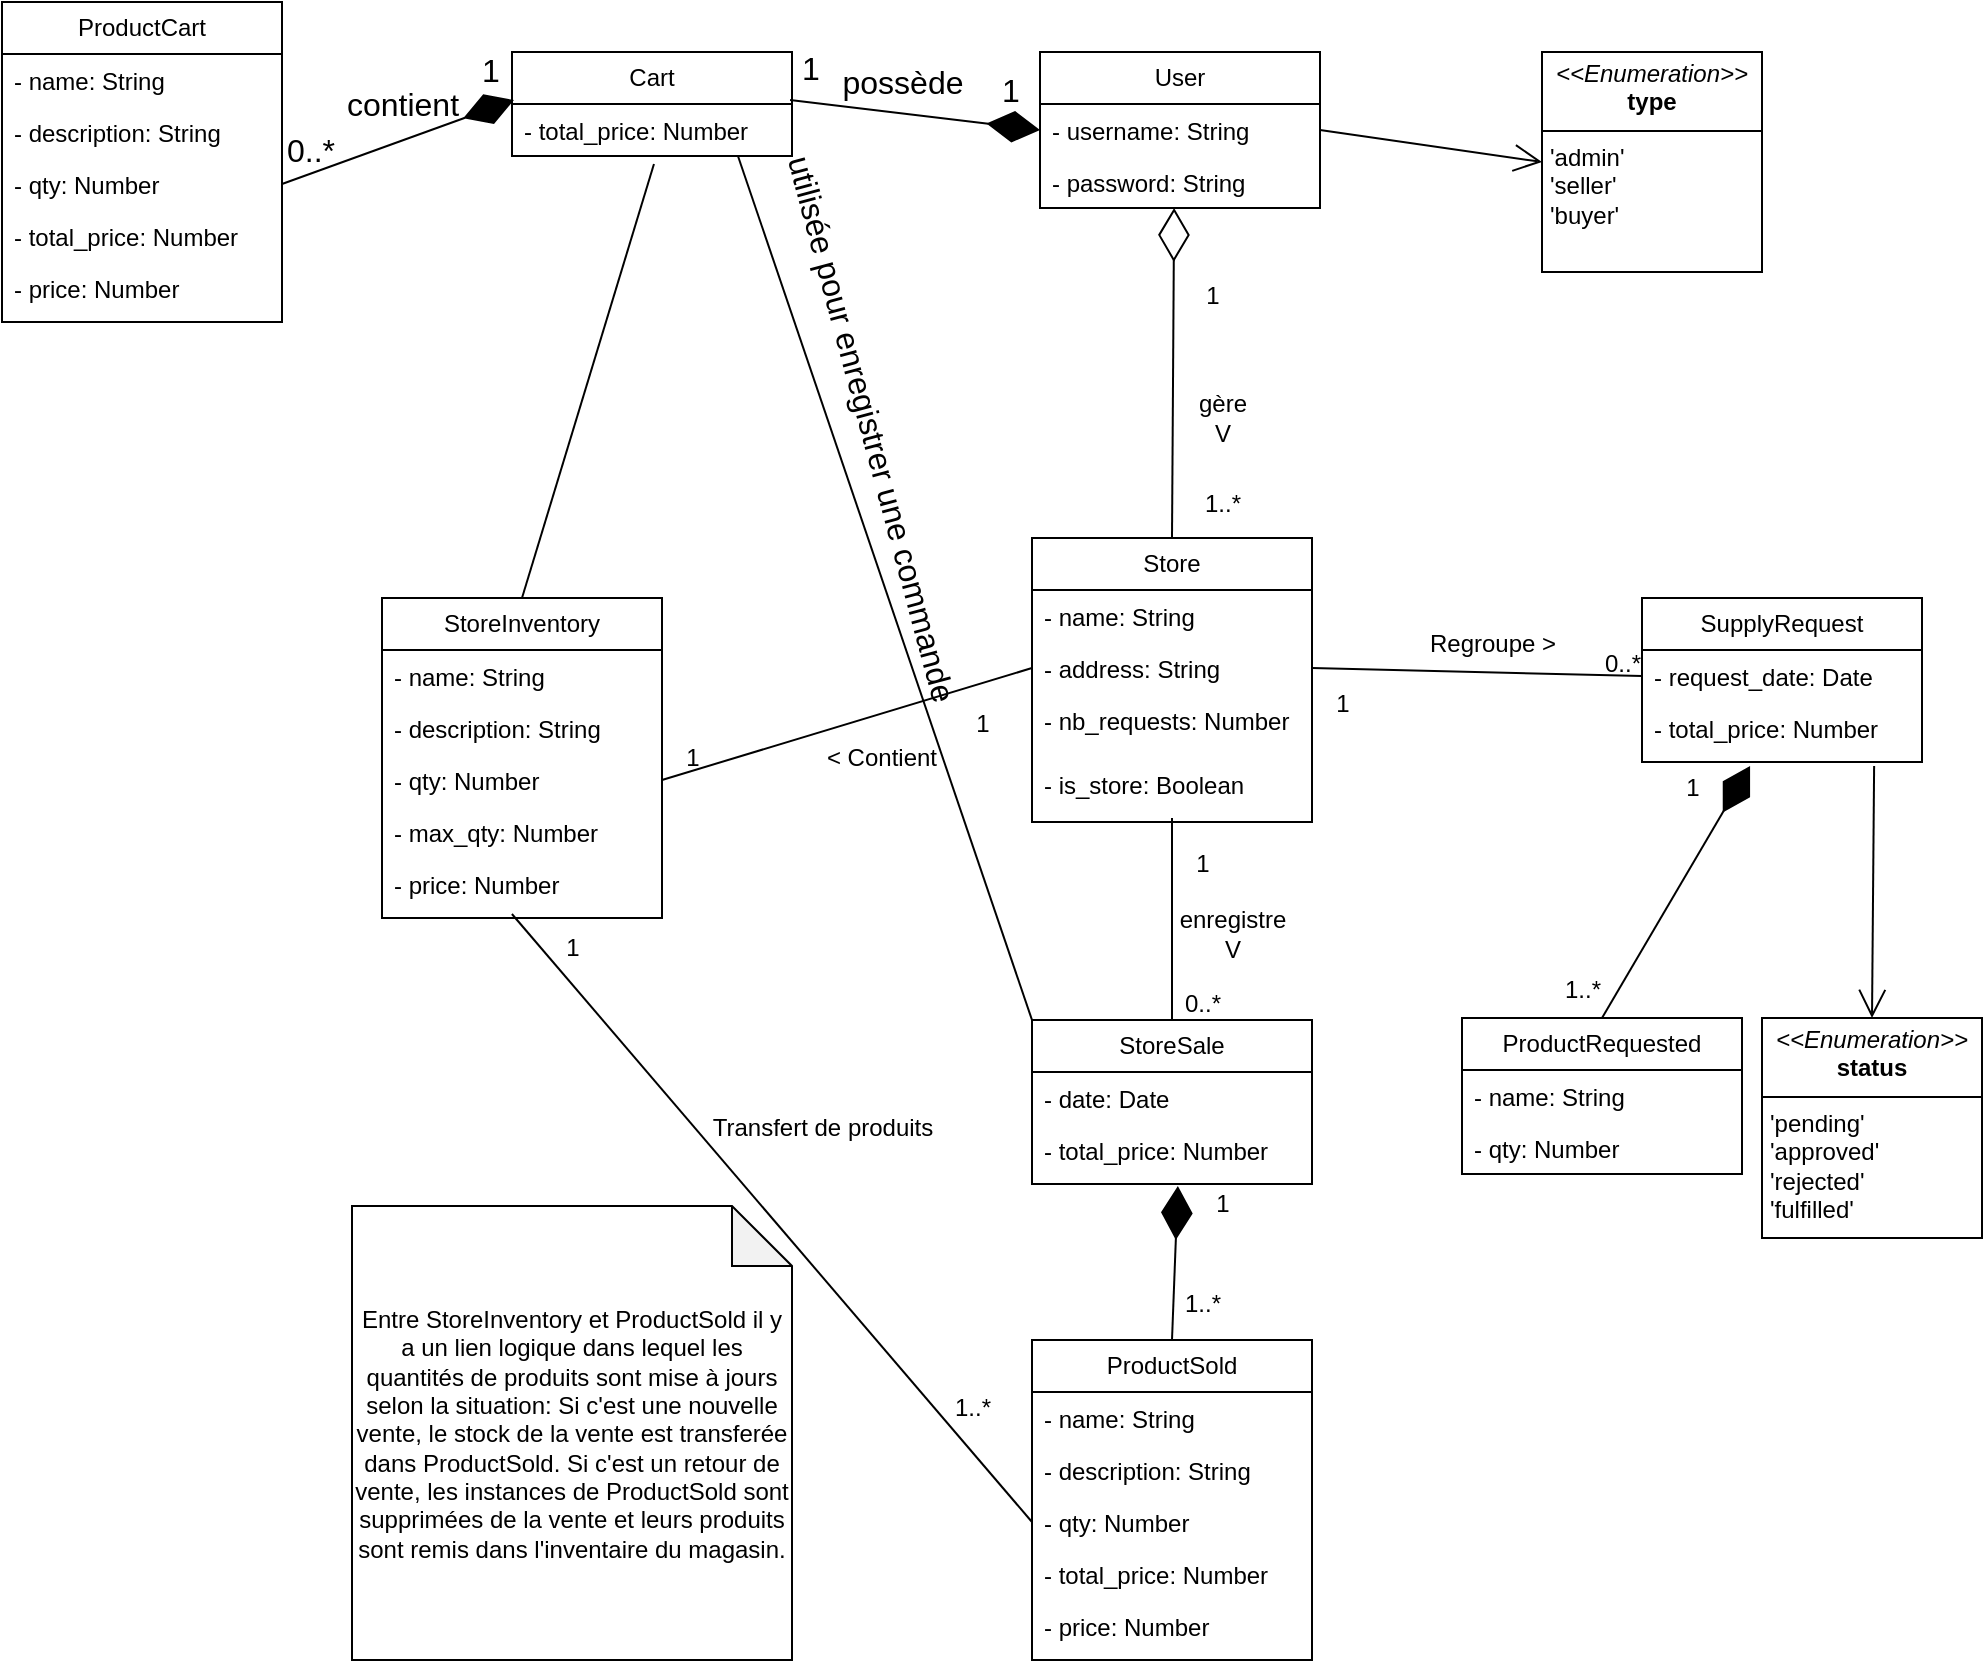 <mxfile version="27.1.6">
  <diagram name="Page-1" id="k3tzlB8XghA4WyJ-DVOV">
    <mxGraphModel dx="1553" dy="1908" grid="1" gridSize="10" guides="1" tooltips="1" connect="1" arrows="1" fold="1" page="1" pageScale="1" pageWidth="850" pageHeight="1100" math="0" shadow="0">
      <root>
        <mxCell id="0" />
        <mxCell id="1" parent="0" />
        <mxCell id="zQhMr7AfknGwRGQQnedS-1" value="Store" style="swimlane;fontStyle=0;childLayout=stackLayout;horizontal=1;startSize=26;fillColor=none;horizontalStack=0;resizeParent=1;resizeParentMax=0;resizeLast=0;collapsible=1;marginBottom=0;whiteSpace=wrap;html=1;" parent="1" vertex="1">
          <mxGeometry x="355" y="30" width="140" height="142" as="geometry" />
        </mxCell>
        <mxCell id="zQhMr7AfknGwRGQQnedS-2" value="- name: String" style="text;strokeColor=none;fillColor=none;align=left;verticalAlign=top;spacingLeft=4;spacingRight=4;overflow=hidden;rotatable=0;points=[[0,0.5],[1,0.5]];portConstraint=eastwest;whiteSpace=wrap;html=1;" parent="zQhMr7AfknGwRGQQnedS-1" vertex="1">
          <mxGeometry y="26" width="140" height="26" as="geometry" />
        </mxCell>
        <mxCell id="zQhMr7AfknGwRGQQnedS-3" value="- address: String" style="text;strokeColor=none;fillColor=none;align=left;verticalAlign=top;spacingLeft=4;spacingRight=4;overflow=hidden;rotatable=0;points=[[0,0.5],[1,0.5]];portConstraint=eastwest;whiteSpace=wrap;html=1;" parent="zQhMr7AfknGwRGQQnedS-1" vertex="1">
          <mxGeometry y="52" width="140" height="26" as="geometry" />
        </mxCell>
        <mxCell id="zQhMr7AfknGwRGQQnedS-4" value="- nb_requests: Number" style="text;strokeColor=none;fillColor=none;align=left;verticalAlign=top;spacingLeft=4;spacingRight=4;overflow=hidden;rotatable=0;points=[[0,0.5],[1,0.5]];portConstraint=eastwest;whiteSpace=wrap;html=1;" parent="zQhMr7AfknGwRGQQnedS-1" vertex="1">
          <mxGeometry y="78" width="140" height="32" as="geometry" />
        </mxCell>
        <mxCell id="6a12NX3yjwQNqYNZVY4e-1" value="- is_store: Boolean" style="text;strokeColor=none;fillColor=none;align=left;verticalAlign=top;spacingLeft=4;spacingRight=4;overflow=hidden;rotatable=0;points=[[0,0.5],[1,0.5]];portConstraint=eastwest;whiteSpace=wrap;html=1;" parent="zQhMr7AfknGwRGQQnedS-1" vertex="1">
          <mxGeometry y="110" width="140" height="32" as="geometry" />
        </mxCell>
        <mxCell id="zQhMr7AfknGwRGQQnedS-5" value="StoreInventory" style="swimlane;fontStyle=0;childLayout=stackLayout;horizontal=1;startSize=26;fillColor=none;horizontalStack=0;resizeParent=1;resizeParentMax=0;resizeLast=0;collapsible=1;marginBottom=0;whiteSpace=wrap;html=1;" parent="1" vertex="1">
          <mxGeometry x="30" y="60" width="140" height="160" as="geometry" />
        </mxCell>
        <mxCell id="zQhMr7AfknGwRGQQnedS-6" value="- name: String" style="text;strokeColor=none;fillColor=none;align=left;verticalAlign=top;spacingLeft=4;spacingRight=4;overflow=hidden;rotatable=0;points=[[0,0.5],[1,0.5]];portConstraint=eastwest;whiteSpace=wrap;html=1;" parent="zQhMr7AfknGwRGQQnedS-5" vertex="1">
          <mxGeometry y="26" width="140" height="26" as="geometry" />
        </mxCell>
        <mxCell id="zQhMr7AfknGwRGQQnedS-7" value="- description: String" style="text;strokeColor=none;fillColor=none;align=left;verticalAlign=top;spacingLeft=4;spacingRight=4;overflow=hidden;rotatable=0;points=[[0,0.5],[1,0.5]];portConstraint=eastwest;whiteSpace=wrap;html=1;" parent="zQhMr7AfknGwRGQQnedS-5" vertex="1">
          <mxGeometry y="52" width="140" height="26" as="geometry" />
        </mxCell>
        <mxCell id="zQhMr7AfknGwRGQQnedS-9" value="- qty: Number" style="text;strokeColor=none;fillColor=none;align=left;verticalAlign=top;spacingLeft=4;spacingRight=4;overflow=hidden;rotatable=0;points=[[0,0.5],[1,0.5]];portConstraint=eastwest;whiteSpace=wrap;html=1;" parent="zQhMr7AfknGwRGQQnedS-5" vertex="1">
          <mxGeometry y="78" width="140" height="26" as="geometry" />
        </mxCell>
        <mxCell id="zQhMr7AfknGwRGQQnedS-10" value="- max_qty: Number" style="text;strokeColor=none;fillColor=none;align=left;verticalAlign=top;spacingLeft=4;spacingRight=4;overflow=hidden;rotatable=0;points=[[0,0.5],[1,0.5]];portConstraint=eastwest;whiteSpace=wrap;html=1;" parent="zQhMr7AfknGwRGQQnedS-5" vertex="1">
          <mxGeometry y="104" width="140" height="26" as="geometry" />
        </mxCell>
        <mxCell id="zQhMr7AfknGwRGQQnedS-8" value="- price: Number" style="text;strokeColor=none;fillColor=none;align=left;verticalAlign=top;spacingLeft=4;spacingRight=4;overflow=hidden;rotatable=0;points=[[0,0.5],[1,0.5]];portConstraint=eastwest;whiteSpace=wrap;html=1;" parent="zQhMr7AfknGwRGQQnedS-5" vertex="1">
          <mxGeometry y="130" width="140" height="30" as="geometry" />
        </mxCell>
        <mxCell id="zQhMr7AfknGwRGQQnedS-11" value="ProductSold" style="swimlane;fontStyle=0;childLayout=stackLayout;horizontal=1;startSize=26;fillColor=none;horizontalStack=0;resizeParent=1;resizeParentMax=0;resizeLast=0;collapsible=1;marginBottom=0;whiteSpace=wrap;html=1;" parent="1" vertex="1">
          <mxGeometry x="355" y="431" width="140" height="160" as="geometry" />
        </mxCell>
        <mxCell id="zQhMr7AfknGwRGQQnedS-12" value="- name: String" style="text;strokeColor=none;fillColor=none;align=left;verticalAlign=top;spacingLeft=4;spacingRight=4;overflow=hidden;rotatable=0;points=[[0,0.5],[1,0.5]];portConstraint=eastwest;whiteSpace=wrap;html=1;" parent="zQhMr7AfknGwRGQQnedS-11" vertex="1">
          <mxGeometry y="26" width="140" height="26" as="geometry" />
        </mxCell>
        <mxCell id="zQhMr7AfknGwRGQQnedS-13" value="- description: String" style="text;strokeColor=none;fillColor=none;align=left;verticalAlign=top;spacingLeft=4;spacingRight=4;overflow=hidden;rotatable=0;points=[[0,0.5],[1,0.5]];portConstraint=eastwest;whiteSpace=wrap;html=1;" parent="zQhMr7AfknGwRGQQnedS-11" vertex="1">
          <mxGeometry y="52" width="140" height="26" as="geometry" />
        </mxCell>
        <mxCell id="zQhMr7AfknGwRGQQnedS-14" value="- qty: Number" style="text;strokeColor=none;fillColor=none;align=left;verticalAlign=top;spacingLeft=4;spacingRight=4;overflow=hidden;rotatable=0;points=[[0,0.5],[1,0.5]];portConstraint=eastwest;whiteSpace=wrap;html=1;" parent="zQhMr7AfknGwRGQQnedS-11" vertex="1">
          <mxGeometry y="78" width="140" height="26" as="geometry" />
        </mxCell>
        <mxCell id="zQhMr7AfknGwRGQQnedS-15" value="- total_price: Number" style="text;strokeColor=none;fillColor=none;align=left;verticalAlign=top;spacingLeft=4;spacingRight=4;overflow=hidden;rotatable=0;points=[[0,0.5],[1,0.5]];portConstraint=eastwest;whiteSpace=wrap;html=1;" parent="zQhMr7AfknGwRGQQnedS-11" vertex="1">
          <mxGeometry y="104" width="140" height="26" as="geometry" />
        </mxCell>
        <mxCell id="zQhMr7AfknGwRGQQnedS-16" value="- price: Number" style="text;strokeColor=none;fillColor=none;align=left;verticalAlign=top;spacingLeft=4;spacingRight=4;overflow=hidden;rotatable=0;points=[[0,0.5],[1,0.5]];portConstraint=eastwest;whiteSpace=wrap;html=1;" parent="zQhMr7AfknGwRGQQnedS-11" vertex="1">
          <mxGeometry y="130" width="140" height="30" as="geometry" />
        </mxCell>
        <mxCell id="zQhMr7AfknGwRGQQnedS-17" value="StoreSale" style="swimlane;fontStyle=0;childLayout=stackLayout;horizontal=1;startSize=26;fillColor=none;horizontalStack=0;resizeParent=1;resizeParentMax=0;resizeLast=0;collapsible=1;marginBottom=0;whiteSpace=wrap;html=1;" parent="1" vertex="1">
          <mxGeometry x="355" y="271" width="140" height="82" as="geometry" />
        </mxCell>
        <mxCell id="zQhMr7AfknGwRGQQnedS-21" value="- date: Date" style="text;strokeColor=none;fillColor=none;align=left;verticalAlign=top;spacingLeft=4;spacingRight=4;overflow=hidden;rotatable=0;points=[[0,0.5],[1,0.5]];portConstraint=eastwest;whiteSpace=wrap;html=1;" parent="zQhMr7AfknGwRGQQnedS-17" vertex="1">
          <mxGeometry y="26" width="140" height="26" as="geometry" />
        </mxCell>
        <mxCell id="zQhMr7AfknGwRGQQnedS-22" value="- total_price: Number" style="text;strokeColor=none;fillColor=none;align=left;verticalAlign=top;spacingLeft=4;spacingRight=4;overflow=hidden;rotatable=0;points=[[0,0.5],[1,0.5]];portConstraint=eastwest;whiteSpace=wrap;html=1;" parent="zQhMr7AfknGwRGQQnedS-17" vertex="1">
          <mxGeometry y="52" width="140" height="30" as="geometry" />
        </mxCell>
        <mxCell id="zQhMr7AfknGwRGQQnedS-27" value="SupplyRequest" style="swimlane;fontStyle=0;childLayout=stackLayout;horizontal=1;startSize=26;fillColor=none;horizontalStack=0;resizeParent=1;resizeParentMax=0;resizeLast=0;collapsible=1;marginBottom=0;whiteSpace=wrap;html=1;" parent="1" vertex="1">
          <mxGeometry x="660" y="60" width="140" height="82" as="geometry" />
        </mxCell>
        <mxCell id="zQhMr7AfknGwRGQQnedS-28" value="- request_date: Date" style="text;strokeColor=none;fillColor=none;align=left;verticalAlign=top;spacingLeft=4;spacingRight=4;overflow=hidden;rotatable=0;points=[[0,0.5],[1,0.5]];portConstraint=eastwest;whiteSpace=wrap;html=1;" parent="zQhMr7AfknGwRGQQnedS-27" vertex="1">
          <mxGeometry y="26" width="140" height="26" as="geometry" />
        </mxCell>
        <mxCell id="zQhMr7AfknGwRGQQnedS-29" value="- total_price: Number" style="text;strokeColor=none;fillColor=none;align=left;verticalAlign=top;spacingLeft=4;spacingRight=4;overflow=hidden;rotatable=0;points=[[0,0.5],[1,0.5]];portConstraint=eastwest;whiteSpace=wrap;html=1;" parent="zQhMr7AfknGwRGQQnedS-27" vertex="1">
          <mxGeometry y="52" width="140" height="30" as="geometry" />
        </mxCell>
        <mxCell id="zQhMr7AfknGwRGQQnedS-30" value="&lt;p style=&quot;margin:0px;margin-top:4px;text-align:center;&quot;&gt;&lt;i&gt;&amp;lt;&amp;lt;Enumeration&amp;gt;&amp;gt;&lt;/i&gt;&lt;br&gt;&lt;b&gt;status&lt;/b&gt;&lt;/p&gt;&lt;hr size=&quot;1&quot; style=&quot;border-style:solid;&quot;&gt;&lt;p style=&quot;margin:0px;margin-left:4px;&quot;&gt;&#39;pending&#39;&lt;/p&gt;&lt;p style=&quot;margin:0px;margin-left:4px;&quot;&gt;&#39;approved&#39;&lt;/p&gt;&lt;p style=&quot;margin:0px;margin-left:4px;&quot;&gt;&#39;rejected&#39;&lt;/p&gt;&lt;p style=&quot;margin:0px;margin-left:4px;&quot;&gt;&#39;fulfilled&#39;&lt;/p&gt;" style="verticalAlign=top;align=left;overflow=fill;html=1;whiteSpace=wrap;" parent="1" vertex="1">
          <mxGeometry x="720" y="270" width="110" height="110" as="geometry" />
        </mxCell>
        <mxCell id="zQhMr7AfknGwRGQQnedS-31" value="ProductRequested" style="swimlane;fontStyle=0;childLayout=stackLayout;horizontal=1;startSize=26;fillColor=none;horizontalStack=0;resizeParent=1;resizeParentMax=0;resizeLast=0;collapsible=1;marginBottom=0;whiteSpace=wrap;html=1;" parent="1" vertex="1">
          <mxGeometry x="570" y="270" width="140" height="78" as="geometry" />
        </mxCell>
        <mxCell id="zQhMr7AfknGwRGQQnedS-32" value="- name: String" style="text;strokeColor=none;fillColor=none;align=left;verticalAlign=top;spacingLeft=4;spacingRight=4;overflow=hidden;rotatable=0;points=[[0,0.5],[1,0.5]];portConstraint=eastwest;whiteSpace=wrap;html=1;" parent="zQhMr7AfknGwRGQQnedS-31" vertex="1">
          <mxGeometry y="26" width="140" height="26" as="geometry" />
        </mxCell>
        <mxCell id="zQhMr7AfknGwRGQQnedS-34" value="- qty: Number" style="text;strokeColor=none;fillColor=none;align=left;verticalAlign=top;spacingLeft=4;spacingRight=4;overflow=hidden;rotatable=0;points=[[0,0.5],[1,0.5]];portConstraint=eastwest;whiteSpace=wrap;html=1;" parent="zQhMr7AfknGwRGQQnedS-31" vertex="1">
          <mxGeometry y="52" width="140" height="26" as="geometry" />
        </mxCell>
        <mxCell id="zQhMr7AfknGwRGQQnedS-43" value="" style="endArrow=open;endFill=1;endSize=12;html=1;rounded=0;exitX=0.829;exitY=1.067;exitDx=0;exitDy=0;entryX=0.5;entryY=0;entryDx=0;entryDy=0;exitPerimeter=0;" parent="1" source="zQhMr7AfknGwRGQQnedS-29" target="zQhMr7AfknGwRGQQnedS-30" edge="1">
          <mxGeometry width="160" relative="1" as="geometry">
            <mxPoint x="510" y="650" as="sourcePoint" />
            <mxPoint x="780" y="380" as="targetPoint" />
          </mxGeometry>
        </mxCell>
        <mxCell id="zQhMr7AfknGwRGQQnedS-44" value="" style="endArrow=diamondThin;endFill=1;endSize=24;html=1;rounded=0;entryX=0.386;entryY=1.067;entryDx=0;entryDy=0;entryPerimeter=0;exitX=0.5;exitY=0;exitDx=0;exitDy=0;" parent="1" source="zQhMr7AfknGwRGQQnedS-31" target="zQhMr7AfknGwRGQQnedS-29" edge="1">
          <mxGeometry width="160" relative="1" as="geometry">
            <mxPoint x="570" y="590" as="sourcePoint" />
            <mxPoint x="730" y="590" as="targetPoint" />
          </mxGeometry>
        </mxCell>
        <mxCell id="zQhMr7AfknGwRGQQnedS-45" value="" style="endArrow=diamondThin;endFill=1;endSize=24;html=1;rounded=0;entryX=0.521;entryY=1.033;entryDx=0;entryDy=0;entryPerimeter=0;exitX=0.5;exitY=0;exitDx=0;exitDy=0;" parent="1" source="zQhMr7AfknGwRGQQnedS-11" target="zQhMr7AfknGwRGQQnedS-22" edge="1">
          <mxGeometry width="160" relative="1" as="geometry">
            <mxPoint x="170" y="550" as="sourcePoint" />
            <mxPoint x="330" y="550" as="targetPoint" />
          </mxGeometry>
        </mxCell>
        <mxCell id="zQhMr7AfknGwRGQQnedS-46" value="1" style="text;html=1;align=center;verticalAlign=middle;resizable=0;points=[];autosize=1;strokeColor=none;fillColor=none;" parent="1" vertex="1">
          <mxGeometry x="435" y="348" width="30" height="30" as="geometry" />
        </mxCell>
        <mxCell id="zQhMr7AfknGwRGQQnedS-47" value="1..*" style="text;html=1;align=center;verticalAlign=middle;resizable=0;points=[];autosize=1;strokeColor=none;fillColor=none;" parent="1" vertex="1">
          <mxGeometry x="420" y="398" width="40" height="30" as="geometry" />
        </mxCell>
        <mxCell id="zQhMr7AfknGwRGQQnedS-48" value="1" style="text;html=1;align=center;verticalAlign=middle;resizable=0;points=[];autosize=1;strokeColor=none;fillColor=none;" parent="1" vertex="1">
          <mxGeometry x="670" y="140" width="30" height="30" as="geometry" />
        </mxCell>
        <mxCell id="zQhMr7AfknGwRGQQnedS-49" value="1..*" style="text;html=1;align=center;verticalAlign=middle;resizable=0;points=[];autosize=1;strokeColor=none;fillColor=none;" parent="1" vertex="1">
          <mxGeometry x="610" y="241" width="40" height="30" as="geometry" />
        </mxCell>
        <mxCell id="zQhMr7AfknGwRGQQnedS-51" value="" style="endArrow=none;html=1;rounded=0;entryX=0;entryY=0.5;entryDx=0;entryDy=0;exitX=1;exitY=0.5;exitDx=0;exitDy=0;" parent="1" source="zQhMr7AfknGwRGQQnedS-9" target="zQhMr7AfknGwRGQQnedS-3" edge="1">
          <mxGeometry width="50" height="50" relative="1" as="geometry">
            <mxPoint x="150" y="270" as="sourcePoint" />
            <mxPoint x="200" y="220" as="targetPoint" />
          </mxGeometry>
        </mxCell>
        <mxCell id="zQhMr7AfknGwRGQQnedS-52" value="" style="endArrow=none;html=1;rounded=0;entryX=0.5;entryY=0.938;entryDx=0;entryDy=0;entryPerimeter=0;exitX=0.5;exitY=0;exitDx=0;exitDy=0;" parent="1" source="zQhMr7AfknGwRGQQnedS-17" target="6a12NX3yjwQNqYNZVY4e-1" edge="1">
          <mxGeometry width="50" height="50" relative="1" as="geometry">
            <mxPoint x="300" y="290" as="sourcePoint" />
            <mxPoint x="350" y="240" as="targetPoint" />
          </mxGeometry>
        </mxCell>
        <mxCell id="zQhMr7AfknGwRGQQnedS-53" value="" style="endArrow=none;html=1;rounded=0;entryX=1;entryY=0.5;entryDx=0;entryDy=0;exitX=0;exitY=0.5;exitDx=0;exitDy=0;" parent="1" source="zQhMr7AfknGwRGQQnedS-28" target="zQhMr7AfknGwRGQQnedS-3" edge="1">
          <mxGeometry width="50" height="50" relative="1" as="geometry">
            <mxPoint x="90" y="550" as="sourcePoint" />
            <mxPoint x="140" y="500" as="targetPoint" />
          </mxGeometry>
        </mxCell>
        <mxCell id="zQhMr7AfknGwRGQQnedS-54" value="1" style="text;html=1;align=center;verticalAlign=middle;resizable=0;points=[];autosize=1;strokeColor=none;fillColor=none;" parent="1" vertex="1">
          <mxGeometry x="315" y="108" width="30" height="30" as="geometry" />
        </mxCell>
        <mxCell id="zQhMr7AfknGwRGQQnedS-55" value="1" style="text;html=1;align=center;verticalAlign=middle;resizable=0;points=[];autosize=1;strokeColor=none;fillColor=none;" parent="1" vertex="1">
          <mxGeometry x="495" y="98" width="30" height="30" as="geometry" />
        </mxCell>
        <mxCell id="zQhMr7AfknGwRGQQnedS-56" value="1" style="text;html=1;align=center;verticalAlign=middle;resizable=0;points=[];autosize=1;strokeColor=none;fillColor=none;" parent="1" vertex="1">
          <mxGeometry x="425" y="178" width="30" height="30" as="geometry" />
        </mxCell>
        <mxCell id="zQhMr7AfknGwRGQQnedS-57" value="1" style="text;html=1;align=center;verticalAlign=middle;resizable=0;points=[];autosize=1;strokeColor=none;fillColor=none;" parent="1" vertex="1">
          <mxGeometry x="170" y="125" width="30" height="30" as="geometry" />
        </mxCell>
        <mxCell id="zQhMr7AfknGwRGQQnedS-58" value="0..*" style="text;html=1;align=center;verticalAlign=middle;resizable=0;points=[];autosize=1;strokeColor=none;fillColor=none;" parent="1" vertex="1">
          <mxGeometry x="420" y="248" width="40" height="30" as="geometry" />
        </mxCell>
        <mxCell id="zQhMr7AfknGwRGQQnedS-59" value="0..*" style="text;html=1;align=center;verticalAlign=middle;resizable=0;points=[];autosize=1;strokeColor=none;fillColor=none;" parent="1" vertex="1">
          <mxGeometry x="630" y="78" width="40" height="30" as="geometry" />
        </mxCell>
        <mxCell id="zQhMr7AfknGwRGQQnedS-60" value="&amp;lt; Contient" style="text;html=1;align=center;verticalAlign=middle;whiteSpace=wrap;rounded=0;" parent="1" vertex="1">
          <mxGeometry x="250" y="125" width="60" height="30" as="geometry" />
        </mxCell>
        <mxCell id="zQhMr7AfknGwRGQQnedS-61" value="enregistre&lt;br&gt;V" style="text;html=1;align=center;verticalAlign=middle;resizable=0;points=[];autosize=1;strokeColor=none;fillColor=none;" parent="1" vertex="1">
          <mxGeometry x="415" y="208" width="80" height="40" as="geometry" />
        </mxCell>
        <mxCell id="zQhMr7AfknGwRGQQnedS-62" value="Regroupe &amp;gt;" style="text;html=1;align=center;verticalAlign=middle;resizable=0;points=[];autosize=1;strokeColor=none;fillColor=none;" parent="1" vertex="1">
          <mxGeometry x="540" y="68" width="90" height="30" as="geometry" />
        </mxCell>
        <mxCell id="6a12NX3yjwQNqYNZVY4e-2" value="" style="endArrow=none;html=1;rounded=0;entryX=0.464;entryY=0.933;entryDx=0;entryDy=0;entryPerimeter=0;exitX=0;exitY=0.5;exitDx=0;exitDy=0;" parent="1" source="zQhMr7AfknGwRGQQnedS-14" target="zQhMr7AfknGwRGQQnedS-8" edge="1">
          <mxGeometry width="50" height="50" relative="1" as="geometry">
            <mxPoint x="70" y="360" as="sourcePoint" />
            <mxPoint x="120" y="310" as="targetPoint" />
          </mxGeometry>
        </mxCell>
        <mxCell id="6a12NX3yjwQNqYNZVY4e-3" value="1" style="text;html=1;align=center;verticalAlign=middle;resizable=0;points=[];autosize=1;strokeColor=none;fillColor=none;" parent="1" vertex="1">
          <mxGeometry x="110" y="220" width="30" height="30" as="geometry" />
        </mxCell>
        <mxCell id="6a12NX3yjwQNqYNZVY4e-4" value="1..*" style="text;html=1;align=center;verticalAlign=middle;resizable=0;points=[];autosize=1;strokeColor=none;fillColor=none;" parent="1" vertex="1">
          <mxGeometry x="305" y="450" width="40" height="30" as="geometry" />
        </mxCell>
        <mxCell id="6a12NX3yjwQNqYNZVY4e-5" value="Transfert de produits" style="text;html=1;align=center;verticalAlign=middle;resizable=0;points=[];autosize=1;strokeColor=none;fillColor=none;" parent="1" vertex="1">
          <mxGeometry x="185" y="310" width="130" height="30" as="geometry" />
        </mxCell>
        <mxCell id="6a12NX3yjwQNqYNZVY4e-6" value="Entre StoreInventory et ProductSold il y a un lien logique dans lequel les quantités de produits sont mise à jours selon la situation: Si c&#39;est une nouvelle vente, le stock de la vente est transferée dans ProductSold. Si c&#39;est un retour de vente, les instances de ProductSold sont supprimées de la vente et leurs produits sont remis dans l&#39;inventaire du magasin." style="shape=note;whiteSpace=wrap;html=1;backgroundOutline=1;darkOpacity=0.05;" parent="1" vertex="1">
          <mxGeometry x="15" y="364" width="220" height="227" as="geometry" />
        </mxCell>
        <mxCell id="g2D_Cmm5QyLG8SQXhBRO-1" value="User" style="swimlane;fontStyle=0;childLayout=stackLayout;horizontal=1;startSize=26;fillColor=none;horizontalStack=0;resizeParent=1;resizeParentMax=0;resizeLast=0;collapsible=1;marginBottom=0;whiteSpace=wrap;html=1;" parent="1" vertex="1">
          <mxGeometry x="359" y="-213" width="140" height="78" as="geometry" />
        </mxCell>
        <mxCell id="g2D_Cmm5QyLG8SQXhBRO-2" value="- username: String" style="text;strokeColor=none;fillColor=none;align=left;verticalAlign=top;spacingLeft=4;spacingRight=4;overflow=hidden;rotatable=0;points=[[0,0.5],[1,0.5]];portConstraint=eastwest;whiteSpace=wrap;html=1;" parent="g2D_Cmm5QyLG8SQXhBRO-1" vertex="1">
          <mxGeometry y="26" width="140" height="26" as="geometry" />
        </mxCell>
        <mxCell id="g2D_Cmm5QyLG8SQXhBRO-3" value="- password: String" style="text;strokeColor=none;fillColor=none;align=left;verticalAlign=top;spacingLeft=4;spacingRight=4;overflow=hidden;rotatable=0;points=[[0,0.5],[1,0.5]];portConstraint=eastwest;whiteSpace=wrap;html=1;" parent="g2D_Cmm5QyLG8SQXhBRO-1" vertex="1">
          <mxGeometry y="52" width="140" height="26" as="geometry" />
        </mxCell>
        <mxCell id="g2D_Cmm5QyLG8SQXhBRO-7" value="" style="endArrow=diamondThin;endFill=0;endSize=24;html=1;rounded=0;entryX=0.479;entryY=1;entryDx=0;entryDy=0;entryPerimeter=0;exitX=0.5;exitY=0;exitDx=0;exitDy=0;" parent="1" source="zQhMr7AfknGwRGQQnedS-1" target="g2D_Cmm5QyLG8SQXhBRO-3" edge="1">
          <mxGeometry width="160" relative="1" as="geometry">
            <mxPoint x="270" y="-70" as="sourcePoint" />
            <mxPoint x="423.04" y="-103.01" as="targetPoint" />
          </mxGeometry>
        </mxCell>
        <mxCell id="g2D_Cmm5QyLG8SQXhBRO-8" value="1" style="text;html=1;align=center;verticalAlign=middle;resizable=0;points=[];autosize=1;strokeColor=none;fillColor=none;" parent="1" vertex="1">
          <mxGeometry x="430" y="-106" width="30" height="30" as="geometry" />
        </mxCell>
        <mxCell id="g2D_Cmm5QyLG8SQXhBRO-9" value="1..*" style="text;html=1;align=center;verticalAlign=middle;resizable=0;points=[];autosize=1;strokeColor=none;fillColor=none;" parent="1" vertex="1">
          <mxGeometry x="430" y="-2" width="40" height="30" as="geometry" />
        </mxCell>
        <mxCell id="g2D_Cmm5QyLG8SQXhBRO-10" value="gère&lt;div&gt;V&lt;/div&gt;" style="text;html=1;align=center;verticalAlign=middle;resizable=0;points=[];autosize=1;strokeColor=none;fillColor=none;" parent="1" vertex="1">
          <mxGeometry x="425" y="-50" width="50" height="40" as="geometry" />
        </mxCell>
        <mxCell id="70goZkKCn1Ls-VjYRvwM-1" value="&lt;p style=&quot;margin:0px;margin-top:4px;text-align:center;&quot;&gt;&lt;i&gt;&amp;lt;&amp;lt;Enumeration&amp;gt;&amp;gt;&lt;/i&gt;&lt;br&gt;&lt;b&gt;type&lt;/b&gt;&lt;/p&gt;&lt;hr size=&quot;1&quot; style=&quot;border-style:solid;&quot;&gt;&lt;p style=&quot;margin:0px;margin-left:4px;&quot;&gt;&#39;admin&#39;&lt;/p&gt;&lt;p style=&quot;margin:0px;margin-left:4px;&quot;&gt;&#39;seller&#39;&lt;/p&gt;&lt;p style=&quot;margin:0px;margin-left:4px;&quot;&gt;&#39;buyer&#39;&lt;/p&gt;" style="verticalAlign=top;align=left;overflow=fill;html=1;whiteSpace=wrap;" vertex="1" parent="1">
          <mxGeometry x="610" y="-213" width="110" height="110" as="geometry" />
        </mxCell>
        <mxCell id="70goZkKCn1Ls-VjYRvwM-2" value="" style="endArrow=open;endFill=1;endSize=12;html=1;rounded=0;exitX=1;exitY=0.5;exitDx=0;exitDy=0;entryX=0;entryY=0.5;entryDx=0;entryDy=0;" edge="1" parent="1" source="g2D_Cmm5QyLG8SQXhBRO-2" target="70goZkKCn1Ls-VjYRvwM-1">
          <mxGeometry width="160" relative="1" as="geometry">
            <mxPoint x="541" y="-190" as="sourcePoint" />
            <mxPoint x="540" y="-64" as="targetPoint" />
          </mxGeometry>
        </mxCell>
        <mxCell id="70goZkKCn1Ls-VjYRvwM-3" value="Cart" style="swimlane;fontStyle=0;childLayout=stackLayout;horizontal=1;startSize=26;fillColor=none;horizontalStack=0;resizeParent=1;resizeParentMax=0;resizeLast=0;collapsible=1;marginBottom=0;whiteSpace=wrap;html=1;" vertex="1" parent="1">
          <mxGeometry x="95" y="-213" width="140" height="52" as="geometry" />
        </mxCell>
        <mxCell id="70goZkKCn1Ls-VjYRvwM-4" value="- total_price: Number" style="text;strokeColor=none;fillColor=none;align=left;verticalAlign=top;spacingLeft=4;spacingRight=4;overflow=hidden;rotatable=0;points=[[0,0.5],[1,0.5]];portConstraint=eastwest;whiteSpace=wrap;html=1;" vertex="1" parent="70goZkKCn1Ls-VjYRvwM-3">
          <mxGeometry y="26" width="140" height="26" as="geometry" />
        </mxCell>
        <mxCell id="70goZkKCn1Ls-VjYRvwM-6" value="ProductCart" style="swimlane;fontStyle=0;childLayout=stackLayout;horizontal=1;startSize=26;fillColor=none;horizontalStack=0;resizeParent=1;resizeParentMax=0;resizeLast=0;collapsible=1;marginBottom=0;whiteSpace=wrap;html=1;" vertex="1" parent="1">
          <mxGeometry x="-160" y="-238" width="140" height="160" as="geometry" />
        </mxCell>
        <mxCell id="70goZkKCn1Ls-VjYRvwM-7" value="- name: String" style="text;strokeColor=none;fillColor=none;align=left;verticalAlign=top;spacingLeft=4;spacingRight=4;overflow=hidden;rotatable=0;points=[[0,0.5],[1,0.5]];portConstraint=eastwest;whiteSpace=wrap;html=1;" vertex="1" parent="70goZkKCn1Ls-VjYRvwM-6">
          <mxGeometry y="26" width="140" height="26" as="geometry" />
        </mxCell>
        <mxCell id="70goZkKCn1Ls-VjYRvwM-8" value="- description: String" style="text;strokeColor=none;fillColor=none;align=left;verticalAlign=top;spacingLeft=4;spacingRight=4;overflow=hidden;rotatable=0;points=[[0,0.5],[1,0.5]];portConstraint=eastwest;whiteSpace=wrap;html=1;" vertex="1" parent="70goZkKCn1Ls-VjYRvwM-6">
          <mxGeometry y="52" width="140" height="26" as="geometry" />
        </mxCell>
        <mxCell id="70goZkKCn1Ls-VjYRvwM-9" value="- qty: Number" style="text;strokeColor=none;fillColor=none;align=left;verticalAlign=top;spacingLeft=4;spacingRight=4;overflow=hidden;rotatable=0;points=[[0,0.5],[1,0.5]];portConstraint=eastwest;whiteSpace=wrap;html=1;" vertex="1" parent="70goZkKCn1Ls-VjYRvwM-6">
          <mxGeometry y="78" width="140" height="26" as="geometry" />
        </mxCell>
        <mxCell id="70goZkKCn1Ls-VjYRvwM-10" value="- total_price: Number" style="text;strokeColor=none;fillColor=none;align=left;verticalAlign=top;spacingLeft=4;spacingRight=4;overflow=hidden;rotatable=0;points=[[0,0.5],[1,0.5]];portConstraint=eastwest;whiteSpace=wrap;html=1;" vertex="1" parent="70goZkKCn1Ls-VjYRvwM-6">
          <mxGeometry y="104" width="140" height="26" as="geometry" />
        </mxCell>
        <mxCell id="70goZkKCn1Ls-VjYRvwM-11" value="- price: Number" style="text;strokeColor=none;fillColor=none;align=left;verticalAlign=top;spacingLeft=4;spacingRight=4;overflow=hidden;rotatable=0;points=[[0,0.5],[1,0.5]];portConstraint=eastwest;whiteSpace=wrap;html=1;" vertex="1" parent="70goZkKCn1Ls-VjYRvwM-6">
          <mxGeometry y="130" width="140" height="30" as="geometry" />
        </mxCell>
        <mxCell id="70goZkKCn1Ls-VjYRvwM-12" value="" style="endArrow=none;html=1;rounded=0;entryX=0.507;entryY=1.154;entryDx=0;entryDy=0;entryPerimeter=0;exitX=0.5;exitY=0;exitDx=0;exitDy=0;" edge="1" parent="1" source="zQhMr7AfknGwRGQQnedS-5" target="70goZkKCn1Ls-VjYRvwM-4">
          <mxGeometry width="50" height="50" relative="1" as="geometry">
            <mxPoint x="305" y="122" as="sourcePoint" />
            <mxPoint x="45" y="-182" as="targetPoint" />
          </mxGeometry>
        </mxCell>
        <mxCell id="70goZkKCn1Ls-VjYRvwM-14" value="" style="endArrow=diamondThin;endFill=1;endSize=24;html=1;rounded=0;entryX=0;entryY=0.5;entryDx=0;entryDy=0;exitX=0.993;exitY=-0.077;exitDx=0;exitDy=0;exitPerimeter=0;" edge="1" parent="1" source="70goZkKCn1Ls-VjYRvwM-4" target="g2D_Cmm5QyLG8SQXhBRO-2">
          <mxGeometry width="160" relative="1" as="geometry">
            <mxPoint x="248.5" y="-58" as="sourcePoint" />
            <mxPoint x="251.5" y="-135" as="targetPoint" />
          </mxGeometry>
        </mxCell>
        <mxCell id="70goZkKCn1Ls-VjYRvwM-15" value="1" style="text;html=1;align=center;verticalAlign=middle;resizable=0;points=[];autosize=1;strokeColor=none;fillColor=none;fontSize=16;" vertex="1" parent="1">
          <mxGeometry x="229" y="-220" width="30" height="30" as="geometry" />
        </mxCell>
        <mxCell id="70goZkKCn1Ls-VjYRvwM-16" value="1" style="text;html=1;align=center;verticalAlign=middle;resizable=0;points=[];autosize=1;strokeColor=none;fillColor=none;fontSize=16;" vertex="1" parent="1">
          <mxGeometry x="329" y="-209" width="30" height="30" as="geometry" />
        </mxCell>
        <mxCell id="70goZkKCn1Ls-VjYRvwM-17" value="possède" style="text;html=1;align=center;verticalAlign=middle;resizable=0;points=[];autosize=1;strokeColor=none;fillColor=none;fontSize=16;" vertex="1" parent="1">
          <mxGeometry x="250" y="-213" width="80" height="30" as="geometry" />
        </mxCell>
        <mxCell id="70goZkKCn1Ls-VjYRvwM-18" value="" style="endArrow=diamondThin;endFill=1;endSize=24;html=1;rounded=0;entryX=0.007;entryY=-0.077;entryDx=0;entryDy=0;exitX=1;exitY=0.5;exitDx=0;exitDy=0;entryPerimeter=0;" edge="1" parent="1" source="70goZkKCn1Ls-VjYRvwM-9" target="70goZkKCn1Ls-VjYRvwM-4">
          <mxGeometry width="160" relative="1" as="geometry">
            <mxPoint x="-30" y="-161" as="sourcePoint" />
            <mxPoint x="95" y="-146" as="targetPoint" />
          </mxGeometry>
        </mxCell>
        <mxCell id="70goZkKCn1Ls-VjYRvwM-19" value="1" style="text;html=1;align=center;verticalAlign=middle;resizable=0;points=[];autosize=1;strokeColor=none;fillColor=none;fontSize=16;" vertex="1" parent="1">
          <mxGeometry x="69" y="-219" width="30" height="30" as="geometry" />
        </mxCell>
        <mxCell id="70goZkKCn1Ls-VjYRvwM-20" value="0..*" style="text;html=1;align=center;verticalAlign=middle;resizable=0;points=[];autosize=1;strokeColor=none;fillColor=none;fontSize=16;" vertex="1" parent="1">
          <mxGeometry x="-31" y="-179" width="50" height="30" as="geometry" />
        </mxCell>
        <mxCell id="70goZkKCn1Ls-VjYRvwM-21" value="contient" style="text;html=1;align=center;verticalAlign=middle;resizable=0;points=[];autosize=1;strokeColor=none;fillColor=none;fontSize=16;" vertex="1" parent="1">
          <mxGeometry y="-202" width="80" height="30" as="geometry" />
        </mxCell>
        <mxCell id="70goZkKCn1Ls-VjYRvwM-22" value="" style="endArrow=none;html=1;rounded=0;fontSize=12;startSize=8;endSize=8;curved=1;entryX=0.807;entryY=1;entryDx=0;entryDy=0;entryPerimeter=0;exitX=0;exitY=0;exitDx=0;exitDy=0;" edge="1" parent="1" source="zQhMr7AfknGwRGQQnedS-17" target="70goZkKCn1Ls-VjYRvwM-4">
          <mxGeometry width="50" height="50" relative="1" as="geometry">
            <mxPoint x="240" y="-60" as="sourcePoint" />
            <mxPoint x="290" y="-110" as="targetPoint" />
          </mxGeometry>
        </mxCell>
        <mxCell id="70goZkKCn1Ls-VjYRvwM-23" value="utilisée pour enregistrer une commande" style="text;html=1;align=center;verticalAlign=middle;resizable=0;points=[];autosize=1;strokeColor=none;fillColor=none;fontSize=16;rotation=75;" vertex="1" parent="1">
          <mxGeometry x="120" y="-40" width="310" height="30" as="geometry" />
        </mxCell>
      </root>
    </mxGraphModel>
  </diagram>
</mxfile>
